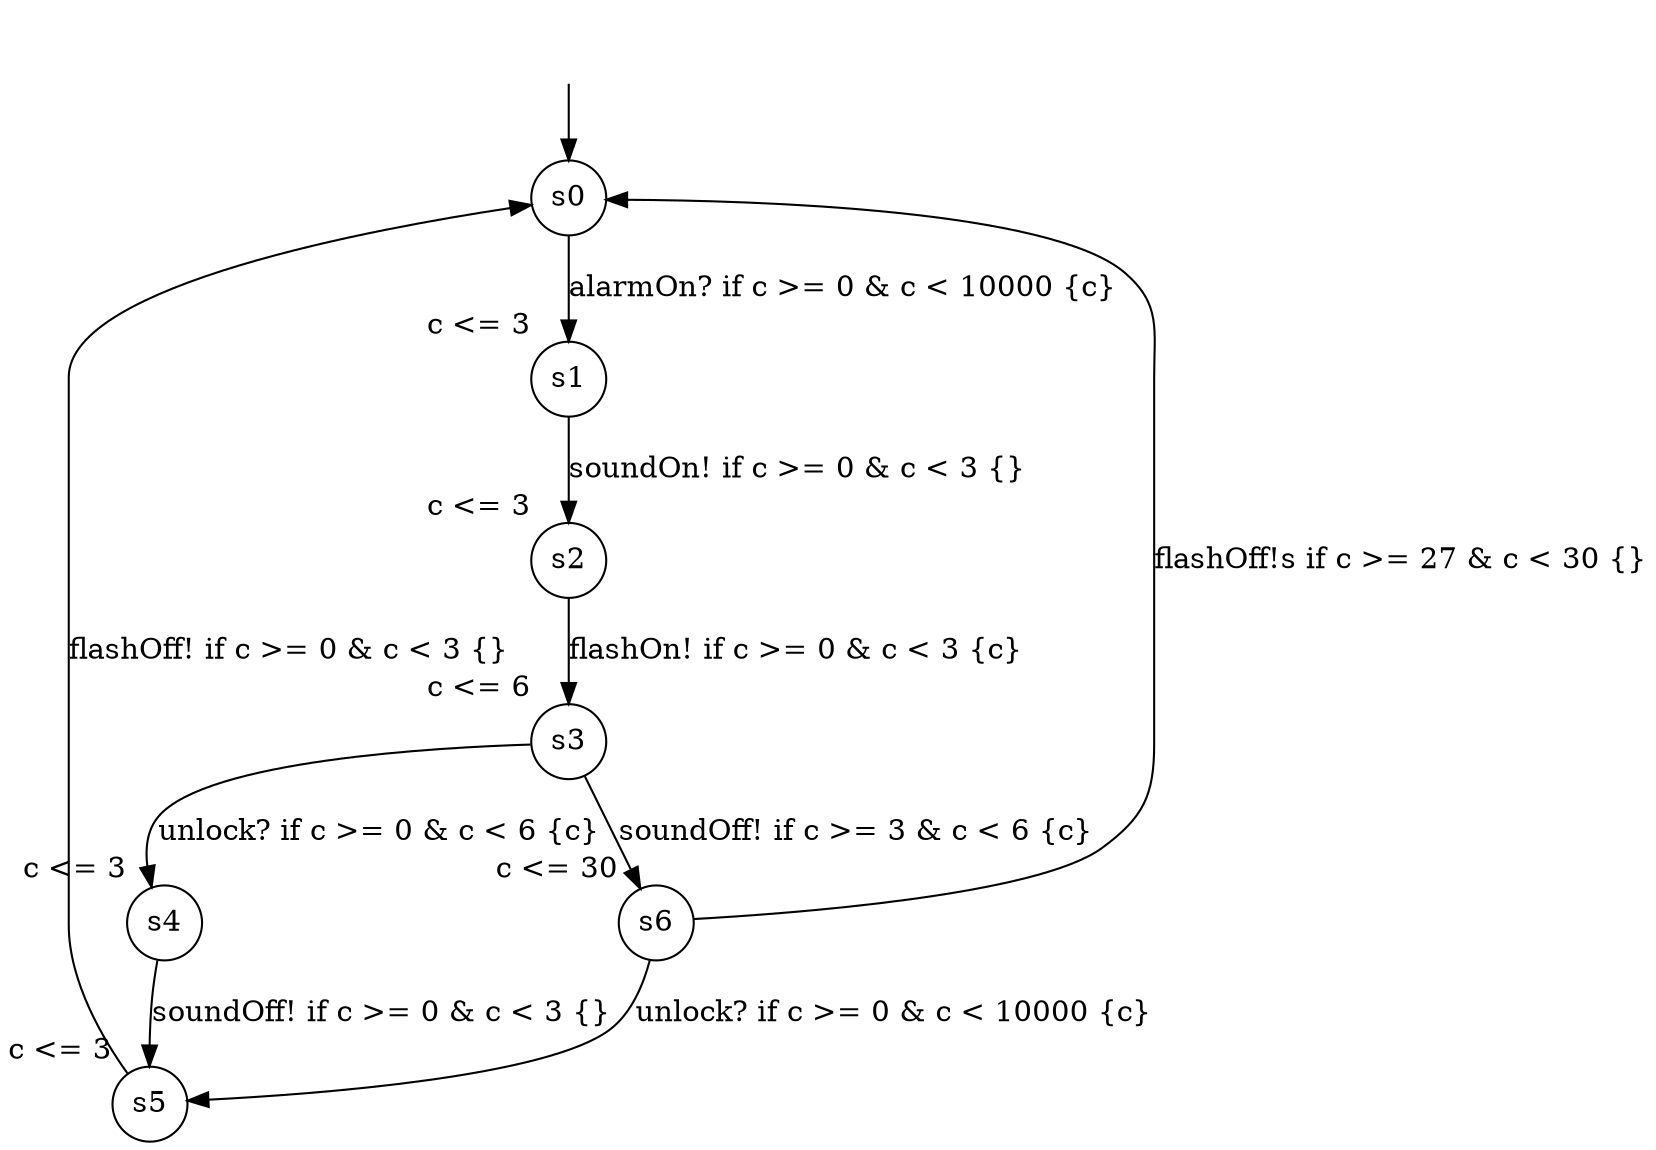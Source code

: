 digraph g {
__start0 [label="" shape="none"];
0 [shape="circle" margin=0 label="s0"];
1 [shape="circle" margin=0 label="s1", xlabel="c <= 3"];
2 [shape="circle" margin=0 label="s2", xlabel="c <= 3"];
3 [shape="circle" margin=0 label="s3", xlabel="c <= 6"];
4 [shape="circle" margin=0 label="s4", xlabel="c <= 3"];
5 [shape="circle" margin=0 label="s5", xlabel="c <= 3"];
6 [shape="circle" margin=0 label="s6", xlabel="c <= 30"];
0 -> 1 [label="alarmOn? if c >= 0 & c < 10000 {c}"];
1 -> 2 [label="soundOn! if c >= 0 & c < 3 {}"];
2 -> 3 [label="flashOn! if c >= 0 & c < 3 {c}"];
3 -> 4 [label="unlock? if c >= 0 & c < 6 {c}"];
3 -> 6 [label="soundOff! if c >= 3 & c < 6 {c}"];
4 -> 5 [label="soundOff! if c >= 0 & c < 3 {}"];
5 -> 0 [label="flashOff! if c >= 0 & c < 3 {}"];
6 -> 5 [label="unlock? if c >= 0 & c < 10000 {c}"];
6 -> 0 [label="flashOff!s if c >= 27 & c < 30 {}"];
__start0 -> 0;
}
